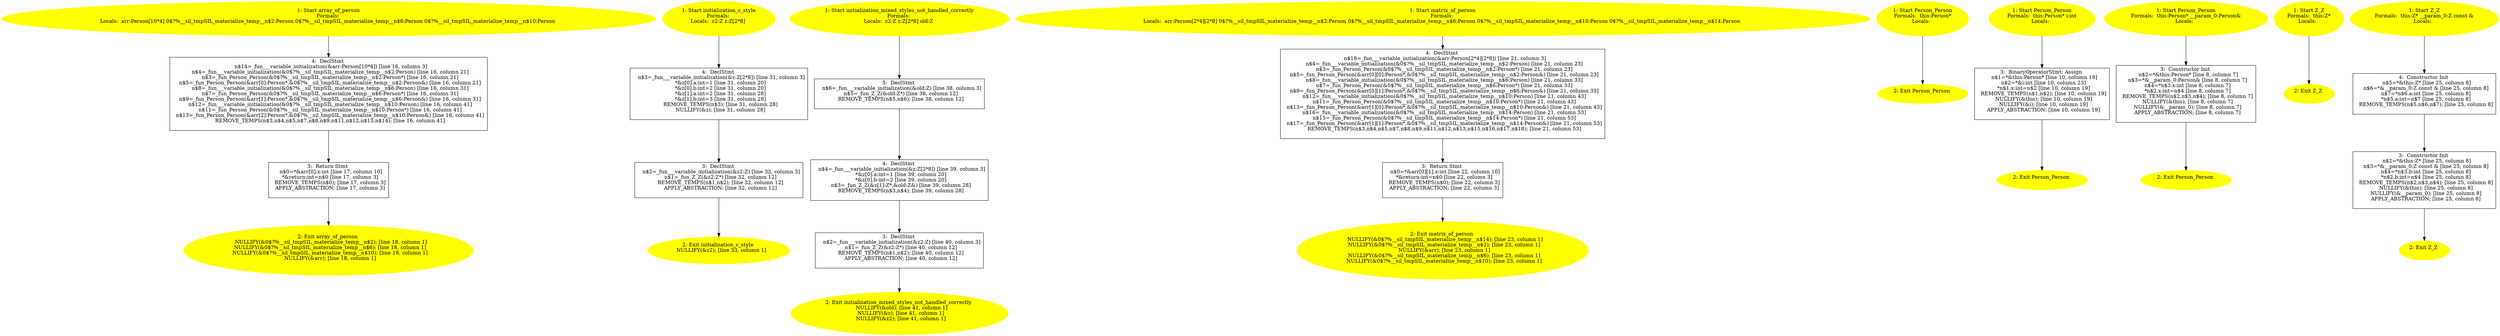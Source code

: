 /* @generated */
digraph cfg {
"array_of_person#7945672701495610995.0fecf6778237d47d15191cac7fab514c_1" [label="1: Start array_of_person\nFormals: \nLocals:  arr:Person[10*4] 0$?%__sil_tmpSIL_materialize_temp__n$2:Person 0$?%__sil_tmpSIL_materialize_temp__n$6:Person 0$?%__sil_tmpSIL_materialize_temp__n$10:Person \n  " color=yellow style=filled]
	

	 "array_of_person#7945672701495610995.0fecf6778237d47d15191cac7fab514c_1" -> "array_of_person#7945672701495610995.0fecf6778237d47d15191cac7fab514c_4" ;
"array_of_person#7945672701495610995.0fecf6778237d47d15191cac7fab514c_2" [label="2: Exit array_of_person \n   NULLIFY(&0$?%__sil_tmpSIL_materialize_temp__n$2); [line 18, column 1]\n  NULLIFY(&0$?%__sil_tmpSIL_materialize_temp__n$6); [line 18, column 1]\n  NULLIFY(&0$?%__sil_tmpSIL_materialize_temp__n$10); [line 18, column 1]\n  NULLIFY(&arr); [line 18, column 1]\n " color=yellow style=filled]
	

"array_of_person#7945672701495610995.0fecf6778237d47d15191cac7fab514c_3" [label="3:  Return Stmt \n   n$0=*&arr[0].x:int [line 17, column 10]\n  *&return:int=n$0 [line 17, column 3]\n  REMOVE_TEMPS(n$0); [line 17, column 3]\n  APPLY_ABSTRACTION; [line 17, column 3]\n " shape="box"]
	

	 "array_of_person#7945672701495610995.0fecf6778237d47d15191cac7fab514c_3" -> "array_of_person#7945672701495610995.0fecf6778237d47d15191cac7fab514c_2" ;
"array_of_person#7945672701495610995.0fecf6778237d47d15191cac7fab514c_4" [label="4:  DeclStmt \n   n$14=_fun___variable_initialization(&arr:Person[10*4]) [line 16, column 3]\n  n$4=_fun___variable_initialization(&0$?%__sil_tmpSIL_materialize_temp__n$2:Person) [line 16, column 21]\n  n$3=_fun_Person_Person(&0$?%__sil_tmpSIL_materialize_temp__n$2:Person*) [line 16, column 21]\n  n$5=_fun_Person_Person(&arr[0]:Person*,&0$?%__sil_tmpSIL_materialize_temp__n$2:Person&) [line 16, column 21]\n  n$8=_fun___variable_initialization(&0$?%__sil_tmpSIL_materialize_temp__n$6:Person) [line 16, column 31]\n  n$7=_fun_Person_Person(&0$?%__sil_tmpSIL_materialize_temp__n$6:Person*) [line 16, column 31]\n  n$9=_fun_Person_Person(&arr[1]:Person*,&0$?%__sil_tmpSIL_materialize_temp__n$6:Person&) [line 16, column 31]\n  n$12=_fun___variable_initialization(&0$?%__sil_tmpSIL_materialize_temp__n$10:Person) [line 16, column 41]\n  n$11=_fun_Person_Person(&0$?%__sil_tmpSIL_materialize_temp__n$10:Person*) [line 16, column 41]\n  n$13=_fun_Person_Person(&arr[2]:Person*,&0$?%__sil_tmpSIL_materialize_temp__n$10:Person&) [line 16, column 41]\n  REMOVE_TEMPS(n$3,n$4,n$5,n$7,n$8,n$9,n$11,n$12,n$13,n$14); [line 16, column 41]\n " shape="box"]
	

	 "array_of_person#7945672701495610995.0fecf6778237d47d15191cac7fab514c_4" -> "array_of_person#7945672701495610995.0fecf6778237d47d15191cac7fab514c_3" ;
"initialization_c_style#16495589501342328206.0d90448020e72c05f693b9221dac03f8_1" [label="1: Start initialization_c_style\nFormals: \nLocals:  z2:Z z:Z[2*8] \n  " color=yellow style=filled]
	

	 "initialization_c_style#16495589501342328206.0d90448020e72c05f693b9221dac03f8_1" -> "initialization_c_style#16495589501342328206.0d90448020e72c05f693b9221dac03f8_4" ;
"initialization_c_style#16495589501342328206.0d90448020e72c05f693b9221dac03f8_2" [label="2: Exit initialization_c_style \n   NULLIFY(&z2); [line 33, column 1]\n " color=yellow style=filled]
	

"initialization_c_style#16495589501342328206.0d90448020e72c05f693b9221dac03f8_3" [label="3:  DeclStmt \n   n$2=_fun___variable_initialization(&z2:Z) [line 32, column 3]\n  n$1=_fun_Z_Z(&z2:Z*) [line 32, column 12]\n  REMOVE_TEMPS(n$1,n$2); [line 32, column 12]\n  APPLY_ABSTRACTION; [line 32, column 12]\n " shape="box"]
	

	 "initialization_c_style#16495589501342328206.0d90448020e72c05f693b9221dac03f8_3" -> "initialization_c_style#16495589501342328206.0d90448020e72c05f693b9221dac03f8_2" ;
"initialization_c_style#16495589501342328206.0d90448020e72c05f693b9221dac03f8_4" [label="4:  DeclStmt \n   n$3=_fun___variable_initialization(&z:Z[2*8]) [line 31, column 3]\n  *&z[0].a:int=1 [line 31, column 20]\n  *&z[0].b:int=2 [line 31, column 20]\n  *&z[1].a:int=2 [line 31, column 28]\n  *&z[1].b:int=3 [line 31, column 28]\n  REMOVE_TEMPS(n$3); [line 31, column 28]\n  NULLIFY(&z); [line 31, column 28]\n " shape="box"]
	

	 "initialization_c_style#16495589501342328206.0d90448020e72c05f693b9221dac03f8_4" -> "initialization_c_style#16495589501342328206.0d90448020e72c05f693b9221dac03f8_3" ;
"initialization_mixed_styles_not_handled_correctly#5603413470418470631.422782850043f1b48105fbbb47efe379_1" [label="1: Start initialization_mixed_styles_not_handled_correctly\nFormals: \nLocals:  z2:Z z:Z[2*8] old:Z \n  " color=yellow style=filled]
	

	 "initialization_mixed_styles_not_handled_correctly#5603413470418470631.422782850043f1b48105fbbb47efe379_1" -> "initialization_mixed_styles_not_handled_correctly#5603413470418470631.422782850043f1b48105fbbb47efe379_5" ;
"initialization_mixed_styles_not_handled_correctly#5603413470418470631.422782850043f1b48105fbbb47efe379_2" [label="2: Exit initialization_mixed_styles_not_handled_correctly \n   NULLIFY(&old); [line 41, column 1]\n  NULLIFY(&z); [line 41, column 1]\n  NULLIFY(&z2); [line 41, column 1]\n " color=yellow style=filled]
	

"initialization_mixed_styles_not_handled_correctly#5603413470418470631.422782850043f1b48105fbbb47efe379_3" [label="3:  DeclStmt \n   n$2=_fun___variable_initialization(&z2:Z) [line 40, column 3]\n  n$1=_fun_Z_Z(&z2:Z*) [line 40, column 12]\n  REMOVE_TEMPS(n$1,n$2); [line 40, column 12]\n  APPLY_ABSTRACTION; [line 40, column 12]\n " shape="box"]
	

	 "initialization_mixed_styles_not_handled_correctly#5603413470418470631.422782850043f1b48105fbbb47efe379_3" -> "initialization_mixed_styles_not_handled_correctly#5603413470418470631.422782850043f1b48105fbbb47efe379_2" ;
"initialization_mixed_styles_not_handled_correctly#5603413470418470631.422782850043f1b48105fbbb47efe379_4" [label="4:  DeclStmt \n   n$4=_fun___variable_initialization(&z:Z[2*8]) [line 39, column 3]\n  *&z[0].a:int=1 [line 39, column 20]\n  *&z[0].b:int=2 [line 39, column 20]\n  n$3=_fun_Z_Z(&z[1]:Z*,&old:Z&) [line 39, column 28]\n  REMOVE_TEMPS(n$3,n$4); [line 39, column 28]\n " shape="box"]
	

	 "initialization_mixed_styles_not_handled_correctly#5603413470418470631.422782850043f1b48105fbbb47efe379_4" -> "initialization_mixed_styles_not_handled_correctly#5603413470418470631.422782850043f1b48105fbbb47efe379_3" ;
"initialization_mixed_styles_not_handled_correctly#5603413470418470631.422782850043f1b48105fbbb47efe379_5" [label="5:  DeclStmt \n   n$6=_fun___variable_initialization(&old:Z) [line 38, column 3]\n  n$5=_fun_Z_Z(&old:Z*) [line 38, column 12]\n  REMOVE_TEMPS(n$5,n$6); [line 38, column 12]\n " shape="box"]
	

	 "initialization_mixed_styles_not_handled_correctly#5603413470418470631.422782850043f1b48105fbbb47efe379_5" -> "initialization_mixed_styles_not_handled_correctly#5603413470418470631.422782850043f1b48105fbbb47efe379_4" ;
"matrix_of_person#2881910427017022824.27f7f148c4911c13b3061cef6fe2673d_1" [label="1: Start matrix_of_person\nFormals: \nLocals:  arr:Person[2*4][2*8] 0$?%__sil_tmpSIL_materialize_temp__n$2:Person 0$?%__sil_tmpSIL_materialize_temp__n$6:Person 0$?%__sil_tmpSIL_materialize_temp__n$10:Person 0$?%__sil_tmpSIL_materialize_temp__n$14:Person \n  " color=yellow style=filled]
	

	 "matrix_of_person#2881910427017022824.27f7f148c4911c13b3061cef6fe2673d_1" -> "matrix_of_person#2881910427017022824.27f7f148c4911c13b3061cef6fe2673d_4" ;
"matrix_of_person#2881910427017022824.27f7f148c4911c13b3061cef6fe2673d_2" [label="2: Exit matrix_of_person \n   NULLIFY(&0$?%__sil_tmpSIL_materialize_temp__n$14); [line 23, column 1]\n  NULLIFY(&0$?%__sil_tmpSIL_materialize_temp__n$2); [line 23, column 1]\n  NULLIFY(&arr); [line 23, column 1]\n  NULLIFY(&0$?%__sil_tmpSIL_materialize_temp__n$6); [line 23, column 1]\n  NULLIFY(&0$?%__sil_tmpSIL_materialize_temp__n$10); [line 23, column 1]\n " color=yellow style=filled]
	

"matrix_of_person#2881910427017022824.27f7f148c4911c13b3061cef6fe2673d_3" [label="3:  Return Stmt \n   n$0=*&arr[0][1].x:int [line 22, column 10]\n  *&return:int=n$0 [line 22, column 3]\n  REMOVE_TEMPS(n$0); [line 22, column 3]\n  APPLY_ABSTRACTION; [line 22, column 3]\n " shape="box"]
	

	 "matrix_of_person#2881910427017022824.27f7f148c4911c13b3061cef6fe2673d_3" -> "matrix_of_person#2881910427017022824.27f7f148c4911c13b3061cef6fe2673d_2" ;
"matrix_of_person#2881910427017022824.27f7f148c4911c13b3061cef6fe2673d_4" [label="4:  DeclStmt \n   n$18=_fun___variable_initialization(&arr:Person[2*4][2*8]) [line 21, column 3]\n  n$4=_fun___variable_initialization(&0$?%__sil_tmpSIL_materialize_temp__n$2:Person) [line 21, column 23]\n  n$3=_fun_Person_Person(&0$?%__sil_tmpSIL_materialize_temp__n$2:Person*) [line 21, column 23]\n  n$5=_fun_Person_Person(&arr[0][0]:Person*,&0$?%__sil_tmpSIL_materialize_temp__n$2:Person&) [line 21, column 23]\n  n$8=_fun___variable_initialization(&0$?%__sil_tmpSIL_materialize_temp__n$6:Person) [line 21, column 33]\n  n$7=_fun_Person_Person(&0$?%__sil_tmpSIL_materialize_temp__n$6:Person*) [line 21, column 33]\n  n$9=_fun_Person_Person(&arr[0][1]:Person*,&0$?%__sil_tmpSIL_materialize_temp__n$6:Person&) [line 21, column 33]\n  n$12=_fun___variable_initialization(&0$?%__sil_tmpSIL_materialize_temp__n$10:Person) [line 21, column 43]\n  n$11=_fun_Person_Person(&0$?%__sil_tmpSIL_materialize_temp__n$10:Person*) [line 21, column 43]\n  n$13=_fun_Person_Person(&arr[1][0]:Person*,&0$?%__sil_tmpSIL_materialize_temp__n$10:Person&) [line 21, column 43]\n  n$16=_fun___variable_initialization(&0$?%__sil_tmpSIL_materialize_temp__n$14:Person) [line 21, column 53]\n  n$15=_fun_Person_Person(&0$?%__sil_tmpSIL_materialize_temp__n$14:Person*) [line 21, column 53]\n  n$17=_fun_Person_Person(&arr[1][1]:Person*,&0$?%__sil_tmpSIL_materialize_temp__n$14:Person&) [line 21, column 53]\n  REMOVE_TEMPS(n$3,n$4,n$5,n$7,n$8,n$9,n$11,n$12,n$13,n$15,n$16,n$17,n$18); [line 21, column 53]\n " shape="box"]
	

	 "matrix_of_person#2881910427017022824.27f7f148c4911c13b3061cef6fe2673d_4" -> "matrix_of_person#2881910427017022824.27f7f148c4911c13b3061cef6fe2673d_3" ;
"Person#Person#{13294141311747224102}.29587c0ac2200b59d0b19a07fdc656e5_1" [label="1: Start Person_Person\nFormals:  this:Person*\nLocals:  \n  " color=yellow style=filled]
	

	 "Person#Person#{13294141311747224102}.29587c0ac2200b59d0b19a07fdc656e5_1" -> "Person#Person#{13294141311747224102}.29587c0ac2200b59d0b19a07fdc656e5_2" ;
"Person#Person#{13294141311747224102}.29587c0ac2200b59d0b19a07fdc656e5_2" [label="2: Exit Person_Person \n  " color=yellow style=filled]
	

"Person#Person#{13294170998561185799}.33e91269ce59e5b361de941ed03c6643_1" [label="1: Start Person_Person\nFormals:  this:Person* i:int\nLocals:  \n  " color=yellow style=filled]
	

	 "Person#Person#{13294170998561185799}.33e91269ce59e5b361de941ed03c6643_1" -> "Person#Person#{13294170998561185799}.33e91269ce59e5b361de941ed03c6643_3" ;
"Person#Person#{13294170998561185799}.33e91269ce59e5b361de941ed03c6643_2" [label="2: Exit Person_Person \n  " color=yellow style=filled]
	

"Person#Person#{13294170998561185799}.33e91269ce59e5b361de941ed03c6643_3" [label="3:  BinaryOperatorStmt: Assign \n   n$1=*&this:Person* [line 10, column 19]\n  n$2=*&i:int [line 10, column 23]\n  *n$1.x:int=n$2 [line 10, column 19]\n  REMOVE_TEMPS(n$1,n$2); [line 10, column 19]\n  NULLIFY(&this); [line 10, column 19]\n  NULLIFY(&i); [line 10, column 19]\n  APPLY_ABSTRACTION; [line 10, column 19]\n " shape="box"]
	

	 "Person#Person#{13294170998561185799}.33e91269ce59e5b361de941ed03c6643_3" -> "Person#Person#{13294170998561185799}.33e91269ce59e5b361de941ed03c6643_2" ;
"Person#Person#{14928211719836437323|constexpr}.702b3fbc6c128973c192111cbb802edd_1" [label="1: Start Person_Person\nFormals:  this:Person* __param_0:Person&\nLocals:  \n  " color=yellow style=filled]
	

	 "Person#Person#{14928211719836437323|constexpr}.702b3fbc6c128973c192111cbb802edd_1" -> "Person#Person#{14928211719836437323|constexpr}.702b3fbc6c128973c192111cbb802edd_3" ;
"Person#Person#{14928211719836437323|constexpr}.702b3fbc6c128973c192111cbb802edd_2" [label="2: Exit Person_Person \n  " color=yellow style=filled]
	

"Person#Person#{14928211719836437323|constexpr}.702b3fbc6c128973c192111cbb802edd_3" [label="3:  Constructor Init \n   n$2=*&this:Person* [line 8, column 7]\n  n$3=*&__param_0:Person& [line 8, column 7]\n  n$4=*n$3.x:int [line 8, column 7]\n  *n$2.x:int=n$4 [line 8, column 7]\n  REMOVE_TEMPS(n$2,n$3,n$4); [line 8, column 7]\n  NULLIFY(&this); [line 8, column 7]\n  NULLIFY(&__param_0); [line 8, column 7]\n  APPLY_ABSTRACTION; [line 8, column 7]\n " shape="box"]
	

	 "Person#Person#{14928211719836437323|constexpr}.702b3fbc6c128973c192111cbb802edd_3" -> "Person#Person#{14928211719836437323|constexpr}.702b3fbc6c128973c192111cbb802edd_2" ;
"Z#Z#{733480695536199502}.d7175b729ebcbd1d5a54386c5c573d33_1" [label="1: Start Z_Z\nFormals:  this:Z*\nLocals:  \n  " color=yellow style=filled]
	

	 "Z#Z#{733480695536199502}.d7175b729ebcbd1d5a54386c5c573d33_1" -> "Z#Z#{733480695536199502}.d7175b729ebcbd1d5a54386c5c573d33_2" ;
"Z#Z#{733480695536199502}.d7175b729ebcbd1d5a54386c5c573d33_2" [label="2: Exit Z_Z \n  " color=yellow style=filled]
	

"Z#Z#{9563152316573688029|constexpr}.befec20c7675cc0f4c49f58f88b8946e_1" [label="1: Start Z_Z\nFormals:  this:Z* __param_0:Z const &\nLocals:  \n  " color=yellow style=filled]
	

	 "Z#Z#{9563152316573688029|constexpr}.befec20c7675cc0f4c49f58f88b8946e_1" -> "Z#Z#{9563152316573688029|constexpr}.befec20c7675cc0f4c49f58f88b8946e_4" ;
"Z#Z#{9563152316573688029|constexpr}.befec20c7675cc0f4c49f58f88b8946e_2" [label="2: Exit Z_Z \n  " color=yellow style=filled]
	

"Z#Z#{9563152316573688029|constexpr}.befec20c7675cc0f4c49f58f88b8946e_3" [label="3:  Constructor Init \n   n$2=*&this:Z* [line 25, column 8]\n  n$3=*&__param_0:Z const & [line 25, column 8]\n  n$4=*n$3.b:int [line 25, column 8]\n  *n$2.b:int=n$4 [line 25, column 8]\n  REMOVE_TEMPS(n$2,n$3,n$4); [line 25, column 8]\n  NULLIFY(&this); [line 25, column 8]\n  NULLIFY(&__param_0); [line 25, column 8]\n  APPLY_ABSTRACTION; [line 25, column 8]\n " shape="box"]
	

	 "Z#Z#{9563152316573688029|constexpr}.befec20c7675cc0f4c49f58f88b8946e_3" -> "Z#Z#{9563152316573688029|constexpr}.befec20c7675cc0f4c49f58f88b8946e_2" ;
"Z#Z#{9563152316573688029|constexpr}.befec20c7675cc0f4c49f58f88b8946e_4" [label="4:  Constructor Init \n   n$5=*&this:Z* [line 25, column 8]\n  n$6=*&__param_0:Z const & [line 25, column 8]\n  n$7=*n$6.a:int [line 25, column 8]\n  *n$5.a:int=n$7 [line 25, column 8]\n  REMOVE_TEMPS(n$5,n$6,n$7); [line 25, column 8]\n " shape="box"]
	

	 "Z#Z#{9563152316573688029|constexpr}.befec20c7675cc0f4c49f58f88b8946e_4" -> "Z#Z#{9563152316573688029|constexpr}.befec20c7675cc0f4c49f58f88b8946e_3" ;
}
